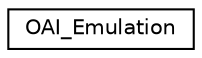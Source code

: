 digraph "Graphical Class Hierarchy"
{
 // LATEX_PDF_SIZE
  edge [fontname="Helvetica",fontsize="10",labelfontname="Helvetica",labelfontsize="10"];
  node [fontname="Helvetica",fontsize="10",shape=record];
  rankdir="LR";
  Node0 [label="OAI_Emulation",height=0.2,width=0.4,color="black", fillcolor="white", style="filled",URL="$structOAI__Emulation.html",tooltip=" "];
}
